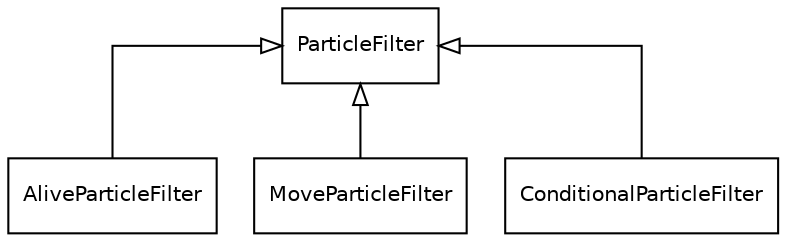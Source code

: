 digraph {
  splines=ortho
  concentrate=true
  rankdir=BT
  node [shape=box,fontname=Helvetica,fontsize=10,margin="0.1,0.01"]
  edge [arrowhead=empty]

  ParticleFilter [href="../classes/ParticleFilter/",target="_top"]
  AliveParticleFilter [href="../classes/AliveParticleFilter/",target="_top"]
  MoveParticleFilter [href="../classes/MoveParticleFilter/",target="_top"]
  ConditionalParticleFilter [href="../classes/ConditionalParticleFilter/",target="_top"]

  AliveParticleFilter -> ParticleFilter
  MoveParticleFilter -> ParticleFilter
  ConditionalParticleFilter -> ParticleFilter
}
